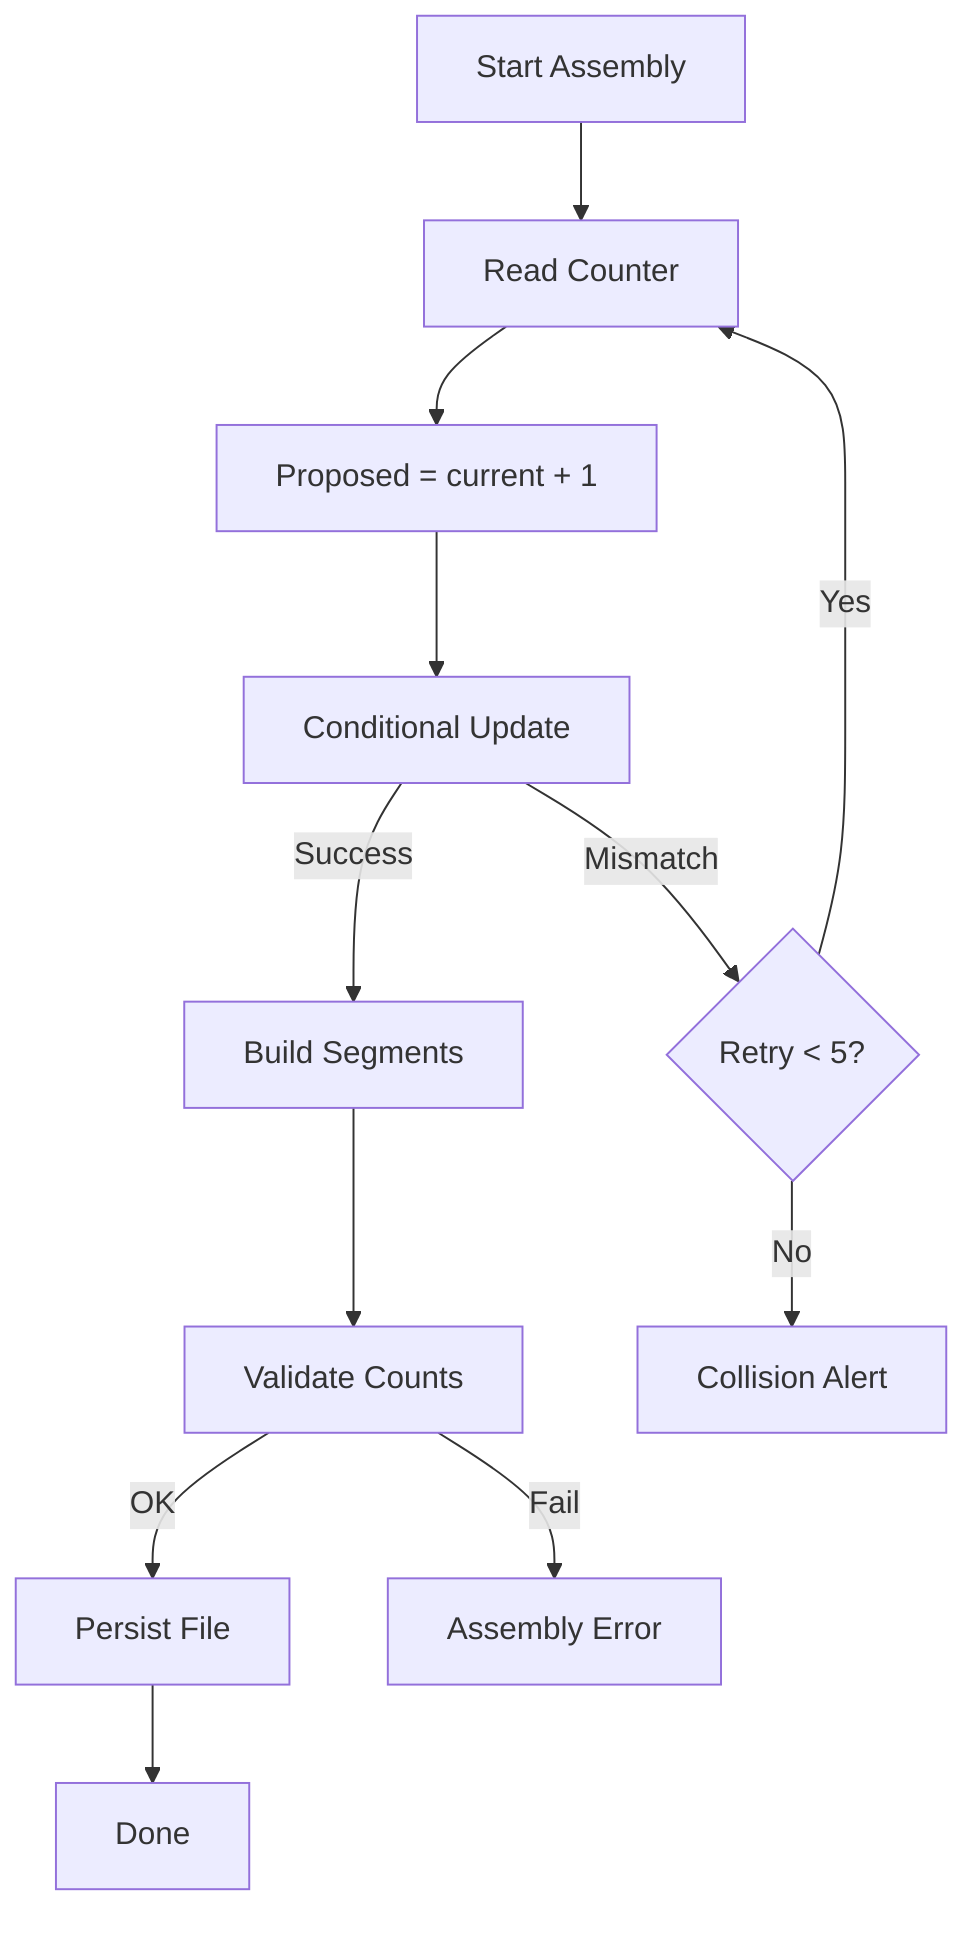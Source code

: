 flowchart TD
  Start[Start Assembly] --> ReadCounter[Read Counter]
  ReadCounter --> Calc[Proposed = current + 1]
  Calc --> UpdateAttempt[Conditional Update]
  UpdateAttempt -->|Success| BuildSegments[Build Segments]
  UpdateAttempt -->|Mismatch| Retry{Retry < 5?}
  Retry -->|Yes| ReadCounter
  Retry -->|No| Collision[Collision Alert]
  BuildSegments --> Validate[Validate Counts]
  Validate -->|OK| Persist[Persist File]
  Validate -->|Fail| AssemblyError[Assembly Error]
  Persist --> Done[Done]